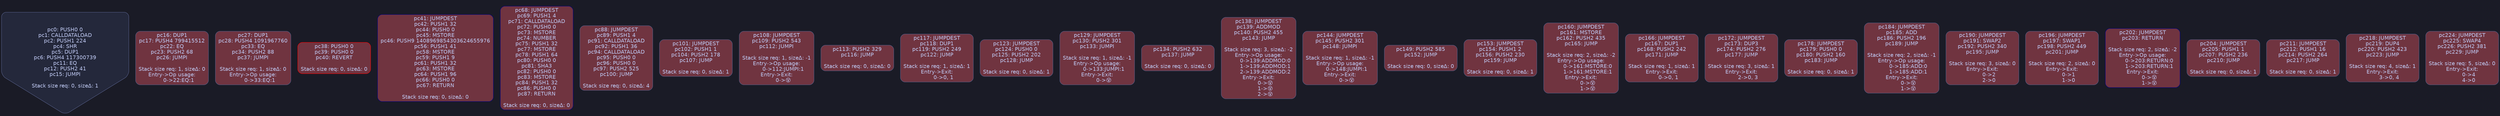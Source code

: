 digraph G {
    node [shape=box, style="filled, rounded", color="#565f89", fontcolor="#c0caf5", fontname="Helvetica", fillcolor="#24283b"];
    edge [color="#414868", fontcolor="#c0caf5", fontname="Helvetica"];
    bgcolor="#1a1b26";
    0 [ label = "pc0: PUSH0 0
pc1: CALLDATALOAD
pc2: PUSH1 224
pc4: SHR
pc5: DUP1
pc6: PUSH4 117300739
pc11: EQ
pc12: PUSH2 41
pc15: JUMPI

Stack size req: 0, sizeΔ: 1
" shape = invhouse]
    1 [ label = "pc16: DUP1
pc17: PUSH4 799415512
pc22: EQ
pc23: PUSH2 68
pc26: JUMPI

Stack size req: 1, sizeΔ: 0
Entry->Op usage:
	0->22:EQ:1
" fillcolor = "#703440"]
    2 [ label = "pc27: DUP1
pc28: PUSH4 1091967760
pc33: EQ
pc34: PUSH2 88
pc37: JUMPI

Stack size req: 1, sizeΔ: 0
Entry->Op usage:
	0->33:EQ:1
" fillcolor = "#703440"]
    3 [ label = "pc38: PUSH0 0
pc39: PUSH0 0
pc40: REVERT

Stack size req: 0, sizeΔ: 0
" color = "red" fillcolor = "#703440"]
    4 [ label = "pc41: JUMPDEST
pc42: PUSH1 32
pc44: PUSH0 0
pc45: MSTORE
pc46: PUSH9 1408969854303624655976
pc56: PUSH1 41
pc58: MSTORE
pc59: PUSH1 9
pc61: PUSH1 32
pc63: MSTORE
pc64: PUSH1 96
pc66: PUSH0 0
pc67: RETURN

Stack size req: 0, sizeΔ: 0
" color = "darkblue" fillcolor = "#703440"]
    5 [ label = "pc68: JUMPDEST
pc69: PUSH1 4
pc71: CALLDATALOAD
pc72: PUSH0 0
pc73: MSTORE
pc74: NUMBER
pc75: PUSH1 32
pc77: MSTORE
pc78: PUSH1 64
pc80: PUSH0 0
pc81: SHA3
pc82: PUSH0 0
pc83: MSTORE
pc84: PUSH1 32
pc86: PUSH0 0
pc87: RETURN

Stack size req: 0, sizeΔ: 0
" color = "darkblue" fillcolor = "#703440"]
    6 [ label = "pc88: JUMPDEST
pc89: PUSH1 4
pc91: CALLDATALOAD
pc92: PUSH1 36
pc94: CALLDATALOAD
pc95: PUSH0 0
pc96: PUSH0 0
pc97: PUSH2 525
pc100: JUMP

Stack size req: 0, sizeΔ: 4
" fillcolor = "#703440"]
    7 [ label = "pc101: JUMPDEST
pc102: PUSH1 1
pc104: PUSH2 178
pc107: JUMP

Stack size req: 0, sizeΔ: 1
" fillcolor = "#703440"]
    8 [ label = "pc108: JUMPDEST
pc109: PUSH2 543
pc112: JUMPI

Stack size req: 1, sizeΔ: -1
Entry->Op usage:
	0->112:JUMPI:1
Entry->Exit:
	0->😵
" fillcolor = "#703440"]
    9 [ label = "pc113: PUSH2 329
pc116: JUMP

Stack size req: 0, sizeΔ: 0
" fillcolor = "#703440"]
    10 [ label = "pc117: JUMPDEST
pc118: DUP1
pc119: PUSH2 249
pc122: JUMP

Stack size req: 1, sizeΔ: 1
Entry->Exit:
	0->0, 1
" fillcolor = "#703440"]
    11 [ label = "pc123: JUMPDEST
pc124: PUSH0 0
pc125: PUSH2 202
pc128: JUMP

Stack size req: 0, sizeΔ: 1
" fillcolor = "#703440"]
    12 [ label = "pc129: JUMPDEST
pc130: PUSH2 301
pc133: JUMPI

Stack size req: 1, sizeΔ: -1
Entry->Op usage:
	0->133:JUMPI:1
Entry->Exit:
	0->😵
" fillcolor = "#703440"]
    13 [ label = "pc134: PUSH2 632
pc137: JUMP

Stack size req: 0, sizeΔ: 0
" fillcolor = "#703440"]
    14 [ label = "pc138: JUMPDEST
pc139: ADDMOD
pc140: PUSH2 455
pc143: JUMP

Stack size req: 3, sizeΔ: -2
Entry->Op usage:
	0->139:ADDMOD:0
	1->139:ADDMOD:1
	2->139:ADDMOD:2
Entry->Exit:
	0->😵
	1->😵
	2->😵
" fillcolor = "#703440"]
    15 [ label = "pc144: JUMPDEST
pc145: PUSH2 301
pc148: JUMPI

Stack size req: 1, sizeΔ: -1
Entry->Op usage:
	0->148:JUMPI:1
Entry->Exit:
	0->😵
" fillcolor = "#703440"]
    16 [ label = "pc149: PUSH2 585
pc152: JUMP

Stack size req: 0, sizeΔ: 0
" fillcolor = "#703440"]
    17 [ label = "pc153: JUMPDEST
pc154: PUSH1 2
pc156: PUSH2 230
pc159: JUMP

Stack size req: 0, sizeΔ: 1
" fillcolor = "#703440"]
    18 [ label = "pc160: JUMPDEST
pc161: MSTORE
pc162: PUSH2 435
pc165: JUMP

Stack size req: 2, sizeΔ: -2
Entry->Op usage:
	0->161:MSTORE:0
	1->161:MSTORE:1
Entry->Exit:
	0->😵
	1->😵
" fillcolor = "#703440"]
    19 [ label = "pc166: JUMPDEST
pc167: DUP1
pc168: PUSH2 242
pc171: JUMP

Stack size req: 1, sizeΔ: 1
Entry->Exit:
	0->0, 1
" fillcolor = "#703440"]
    20 [ label = "pc172: JUMPDEST
pc173: DUP3
pc174: PUSH2 276
pc177: JUMP

Stack size req: 3, sizeΔ: 1
Entry->Exit:
	2->0, 3
" fillcolor = "#703440"]
    21 [ label = "pc178: JUMPDEST
pc179: PUSH0 0
pc180: PUSH2 160
pc183: JUMP

Stack size req: 0, sizeΔ: 1
" fillcolor = "#703440"]
    22 [ label = "pc184: JUMPDEST
pc185: ADD
pc186: PUSH2 196
pc189: JUMP

Stack size req: 2, sizeΔ: -1
Entry->Op usage:
	0->185:ADD:0
	1->185:ADD:1
Entry->Exit:
	0->😵
	1->😵
" fillcolor = "#703440"]
    23 [ label = "pc190: JUMPDEST
pc191: SWAP2
pc192: PUSH2 340
pc195: JUMP

Stack size req: 3, sizeΔ: 0
Entry->Exit:
	0->2
	2->0
" fillcolor = "#703440"]
    24 [ label = "pc196: JUMPDEST
pc197: SWAP1
pc198: PUSH2 449
pc201: JUMP

Stack size req: 2, sizeΔ: 0
Entry->Exit:
	0->1
	1->0
" fillcolor = "#703440"]
    25 [ label = "pc202: JUMPDEST
pc203: RETURN

Stack size req: 2, sizeΔ: -2
Entry->Op usage:
	0->203:RETURN:0
	1->203:RETURN:1
Entry->Exit:
	0->😵
	1->😵
" color = "darkblue" fillcolor = "#703440"]
    26 [ label = "pc204: JUMPDEST
pc205: PUSH1 1
pc207: PUSH2 236
pc210: JUMP

Stack size req: 0, sizeΔ: 1
" fillcolor = "#703440"]
    27 [ label = "pc211: JUMPDEST
pc212: PUSH1 16
pc214: PUSH2 264
pc217: JUMP

Stack size req: 0, sizeΔ: 1
" fillcolor = "#703440"]
    28 [ label = "pc218: JUMPDEST
pc219: DUP4
pc220: PUSH2 423
pc223: JUMP

Stack size req: 4, sizeΔ: 1
Entry->Exit:
	3->0, 4
" fillcolor = "#703440"]
    29 [ label = "pc224: JUMPDEST
pc225: SWAP4
pc226: PUSH2 381
pc229: JUMP

Stack size req: 5, sizeΔ: 0
Entry->Exit:
	0->4
	4->0
" fillcolor = "#703440"]

}